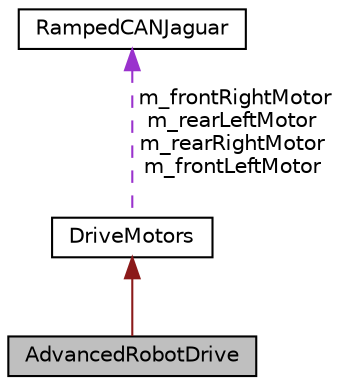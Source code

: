 digraph G
{
  edge [fontname="Helvetica",fontsize="10",labelfontname="Helvetica",labelfontsize="10"];
  node [fontname="Helvetica",fontsize="10",shape=record];
  Node1 [label="AdvancedRobotDrive",height=0.2,width=0.4,color="black", fillcolor="grey75", style="filled" fontcolor="black"];
  Node2 -> Node1 [dir="back",color="firebrick4",fontsize="10",style="solid",fontname="Helvetica"];
  Node2 [label="DriveMotors",height=0.2,width=0.4,color="black", fillcolor="white", style="filled",URL="$class_drive_motors.html",tooltip="Initializes the drive motors."];
  Node3 -> Node2 [dir="back",color="darkorchid3",fontsize="10",style="dashed",label=" m_frontRightMotor\nm_rearLeftMotor\nm_rearRightMotor\nm_frontLeftMotor" ,fontname="Helvetica"];
  Node3 [label="RampedCANJaguar",height=0.2,width=0.4,color="black", fillcolor="white", style="filled",URL="$class_ramped_c_a_n_jaguar.html"];
}
